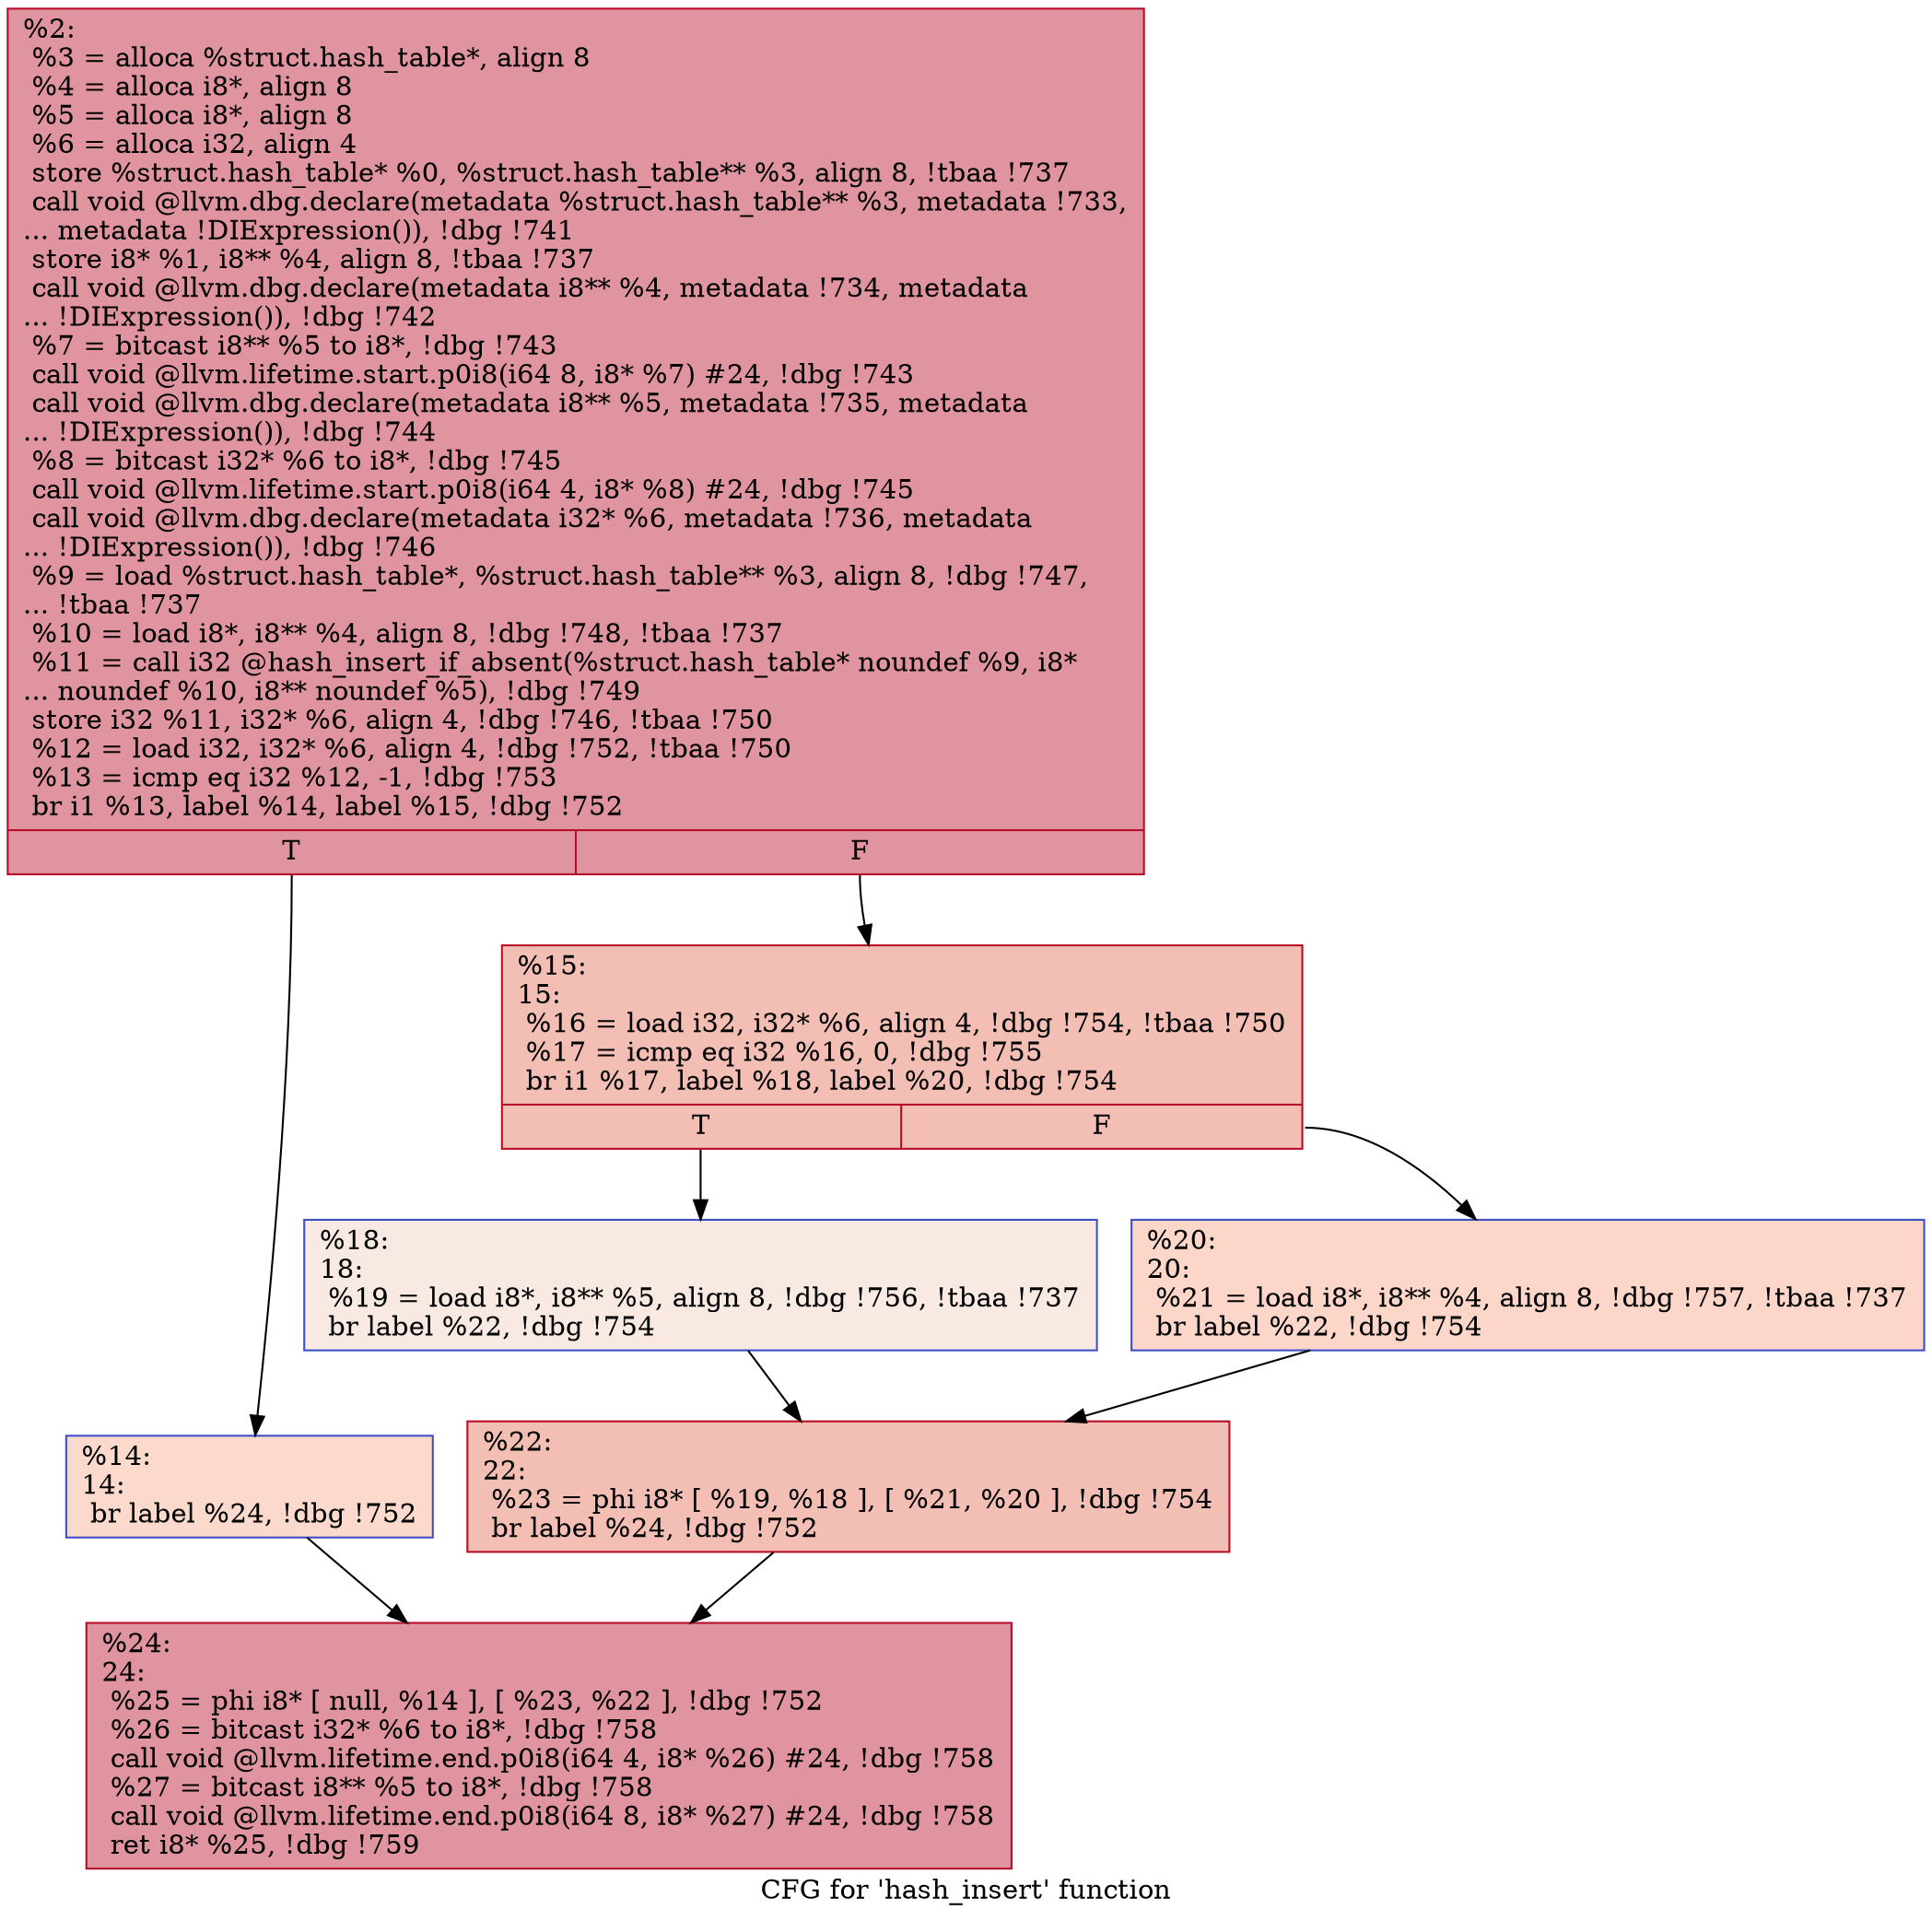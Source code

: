 digraph "CFG for 'hash_insert' function" {
	label="CFG for 'hash_insert' function";

	Node0x9b7070 [shape=record,color="#b70d28ff", style=filled, fillcolor="#b70d2870",label="{%2:\l  %3 = alloca %struct.hash_table*, align 8\l  %4 = alloca i8*, align 8\l  %5 = alloca i8*, align 8\l  %6 = alloca i32, align 4\l  store %struct.hash_table* %0, %struct.hash_table** %3, align 8, !tbaa !737\l  call void @llvm.dbg.declare(metadata %struct.hash_table** %3, metadata !733,\l... metadata !DIExpression()), !dbg !741\l  store i8* %1, i8** %4, align 8, !tbaa !737\l  call void @llvm.dbg.declare(metadata i8** %4, metadata !734, metadata\l... !DIExpression()), !dbg !742\l  %7 = bitcast i8** %5 to i8*, !dbg !743\l  call void @llvm.lifetime.start.p0i8(i64 8, i8* %7) #24, !dbg !743\l  call void @llvm.dbg.declare(metadata i8** %5, metadata !735, metadata\l... !DIExpression()), !dbg !744\l  %8 = bitcast i32* %6 to i8*, !dbg !745\l  call void @llvm.lifetime.start.p0i8(i64 4, i8* %8) #24, !dbg !745\l  call void @llvm.dbg.declare(metadata i32* %6, metadata !736, metadata\l... !DIExpression()), !dbg !746\l  %9 = load %struct.hash_table*, %struct.hash_table** %3, align 8, !dbg !747,\l... !tbaa !737\l  %10 = load i8*, i8** %4, align 8, !dbg !748, !tbaa !737\l  %11 = call i32 @hash_insert_if_absent(%struct.hash_table* noundef %9, i8*\l... noundef %10, i8** noundef %5), !dbg !749\l  store i32 %11, i32* %6, align 4, !dbg !746, !tbaa !750\l  %12 = load i32, i32* %6, align 4, !dbg !752, !tbaa !750\l  %13 = icmp eq i32 %12, -1, !dbg !753\l  br i1 %13, label %14, label %15, !dbg !752\l|{<s0>T|<s1>F}}"];
	Node0x9b7070:s0 -> Node0xa28e10;
	Node0x9b7070:s1 -> Node0xa28e60;
	Node0xa28e10 [shape=record,color="#3d50c3ff", style=filled, fillcolor="#f7ac8e70",label="{%14:\l14:                                               \l  br label %24, !dbg !752\l}"];
	Node0xa28e10 -> Node0xa28fa0;
	Node0xa28e60 [shape=record,color="#b70d28ff", style=filled, fillcolor="#e36c5570",label="{%15:\l15:                                               \l  %16 = load i32, i32* %6, align 4, !dbg !754, !tbaa !750\l  %17 = icmp eq i32 %16, 0, !dbg !755\l  br i1 %17, label %18, label %20, !dbg !754\l|{<s0>T|<s1>F}}"];
	Node0xa28e60:s0 -> Node0xa28eb0;
	Node0xa28e60:s1 -> Node0xa28f00;
	Node0xa28eb0 [shape=record,color="#3d50c3ff", style=filled, fillcolor="#efcebd70",label="{%18:\l18:                                               \l  %19 = load i8*, i8** %5, align 8, !dbg !756, !tbaa !737\l  br label %22, !dbg !754\l}"];
	Node0xa28eb0 -> Node0xa28f50;
	Node0xa28f00 [shape=record,color="#3d50c3ff", style=filled, fillcolor="#f6a38570",label="{%20:\l20:                                               \l  %21 = load i8*, i8** %4, align 8, !dbg !757, !tbaa !737\l  br label %22, !dbg !754\l}"];
	Node0xa28f00 -> Node0xa28f50;
	Node0xa28f50 [shape=record,color="#b70d28ff", style=filled, fillcolor="#e36c5570",label="{%22:\l22:                                               \l  %23 = phi i8* [ %19, %18 ], [ %21, %20 ], !dbg !754\l  br label %24, !dbg !752\l}"];
	Node0xa28f50 -> Node0xa28fa0;
	Node0xa28fa0 [shape=record,color="#b70d28ff", style=filled, fillcolor="#b70d2870",label="{%24:\l24:                                               \l  %25 = phi i8* [ null, %14 ], [ %23, %22 ], !dbg !752\l  %26 = bitcast i32* %6 to i8*, !dbg !758\l  call void @llvm.lifetime.end.p0i8(i64 4, i8* %26) #24, !dbg !758\l  %27 = bitcast i8** %5 to i8*, !dbg !758\l  call void @llvm.lifetime.end.p0i8(i64 8, i8* %27) #24, !dbg !758\l  ret i8* %25, !dbg !759\l}"];
}

